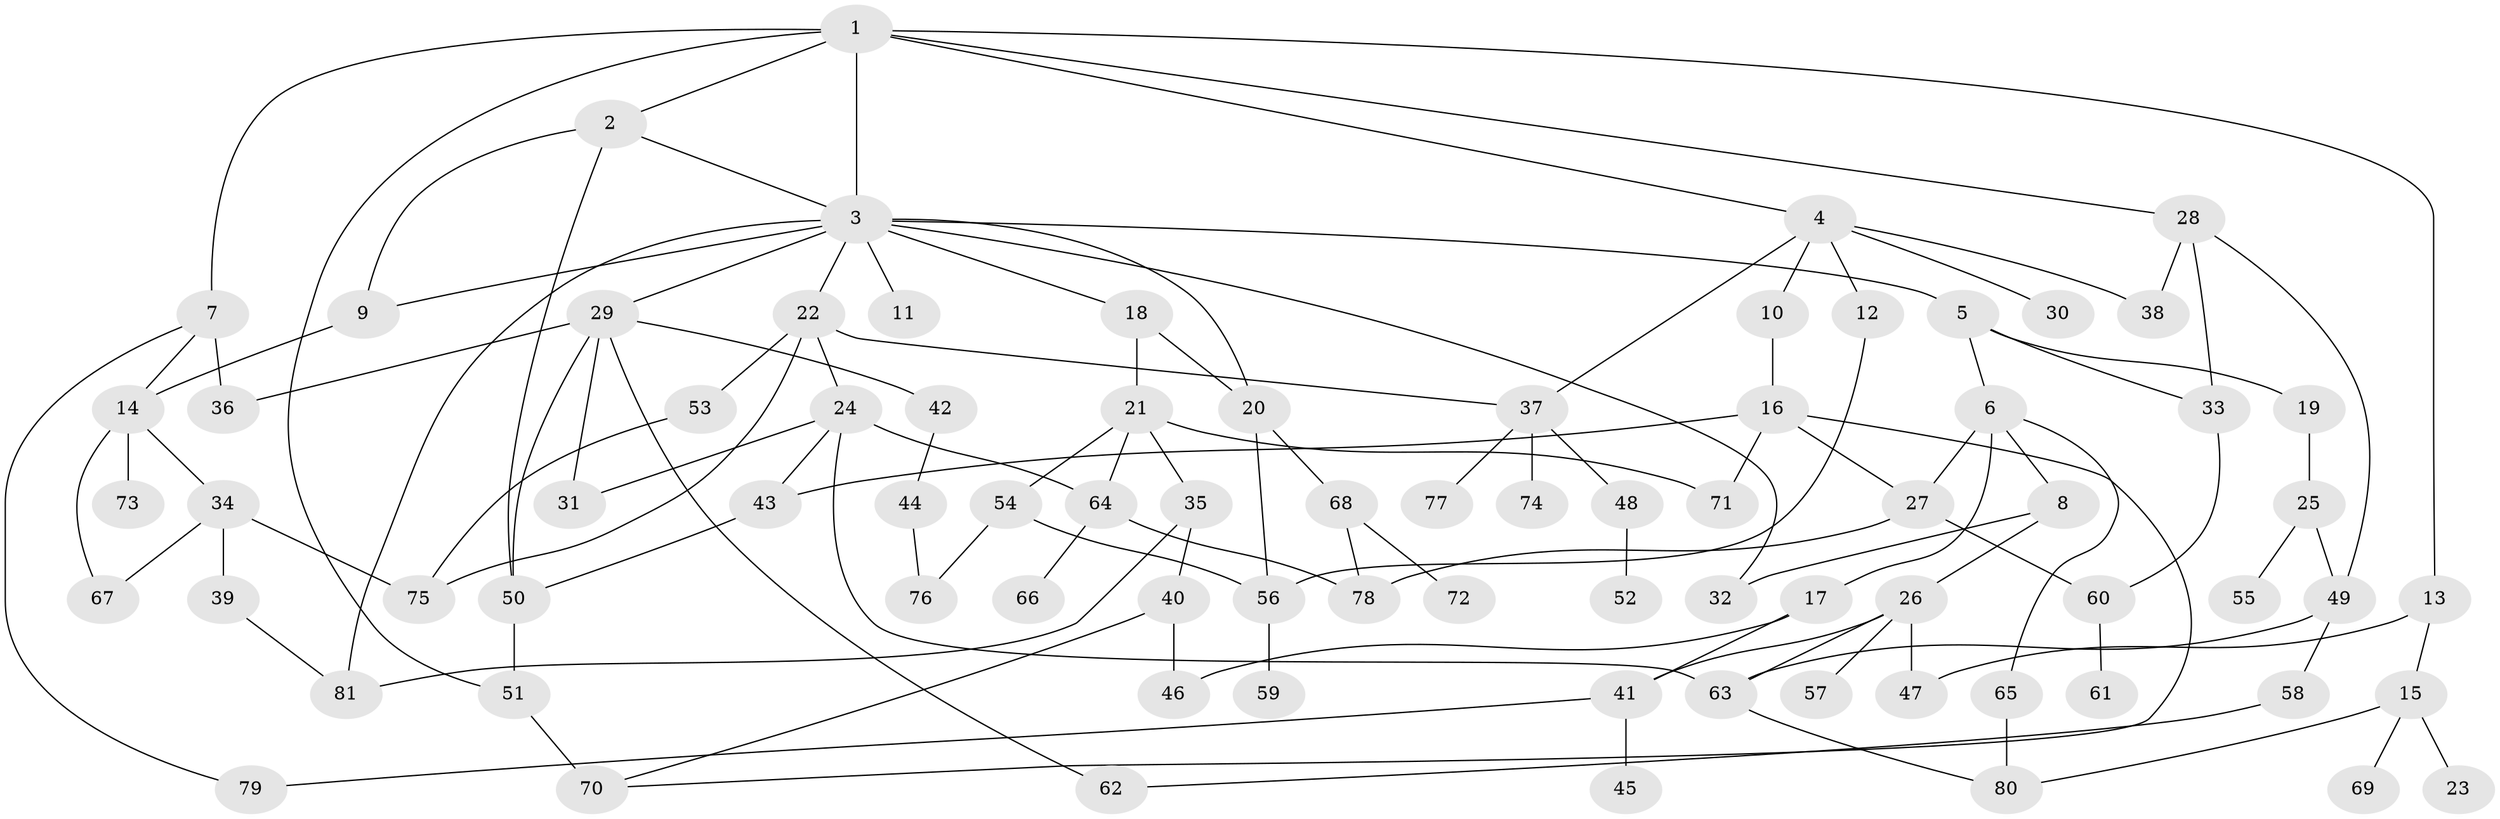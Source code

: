 // Generated by graph-tools (version 1.1) at 2025/25/03/09/25 03:25:30]
// undirected, 81 vertices, 120 edges
graph export_dot {
graph [start="1"]
  node [color=gray90,style=filled];
  1;
  2;
  3;
  4;
  5;
  6;
  7;
  8;
  9;
  10;
  11;
  12;
  13;
  14;
  15;
  16;
  17;
  18;
  19;
  20;
  21;
  22;
  23;
  24;
  25;
  26;
  27;
  28;
  29;
  30;
  31;
  32;
  33;
  34;
  35;
  36;
  37;
  38;
  39;
  40;
  41;
  42;
  43;
  44;
  45;
  46;
  47;
  48;
  49;
  50;
  51;
  52;
  53;
  54;
  55;
  56;
  57;
  58;
  59;
  60;
  61;
  62;
  63;
  64;
  65;
  66;
  67;
  68;
  69;
  70;
  71;
  72;
  73;
  74;
  75;
  76;
  77;
  78;
  79;
  80;
  81;
  1 -- 2;
  1 -- 3;
  1 -- 4;
  1 -- 7;
  1 -- 13;
  1 -- 28;
  1 -- 51;
  2 -- 9;
  2 -- 3;
  2 -- 50;
  3 -- 5;
  3 -- 9;
  3 -- 11;
  3 -- 18;
  3 -- 22;
  3 -- 29;
  3 -- 32;
  3 -- 81;
  3 -- 20;
  4 -- 10;
  4 -- 12;
  4 -- 30;
  4 -- 37;
  4 -- 38;
  5 -- 6;
  5 -- 19;
  5 -- 33;
  6 -- 8;
  6 -- 17;
  6 -- 27;
  6 -- 65;
  7 -- 36;
  7 -- 79;
  7 -- 14;
  8 -- 26;
  8 -- 32;
  9 -- 14;
  10 -- 16;
  12 -- 56;
  13 -- 15;
  13 -- 47;
  14 -- 34;
  14 -- 67;
  14 -- 73;
  15 -- 23;
  15 -- 69;
  15 -- 80;
  16 -- 71;
  16 -- 70;
  16 -- 43;
  16 -- 27;
  17 -- 41;
  17 -- 46;
  18 -- 20;
  18 -- 21;
  19 -- 25;
  20 -- 68;
  20 -- 56;
  21 -- 35;
  21 -- 54;
  21 -- 64;
  21 -- 71;
  22 -- 24;
  22 -- 53;
  22 -- 37;
  22 -- 75;
  24 -- 43;
  24 -- 64;
  24 -- 63;
  24 -- 31;
  25 -- 55;
  25 -- 49;
  26 -- 47;
  26 -- 57;
  26 -- 63;
  26 -- 41;
  27 -- 60;
  27 -- 78;
  28 -- 38;
  28 -- 49;
  28 -- 33;
  29 -- 31;
  29 -- 42;
  29 -- 50;
  29 -- 62;
  29 -- 36;
  33 -- 60;
  34 -- 39;
  34 -- 75;
  34 -- 67;
  35 -- 40;
  35 -- 81;
  37 -- 48;
  37 -- 74;
  37 -- 77;
  39 -- 81;
  40 -- 46;
  40 -- 70;
  41 -- 45;
  41 -- 79;
  42 -- 44;
  43 -- 50;
  44 -- 76;
  48 -- 52;
  49 -- 58;
  49 -- 63;
  50 -- 51;
  51 -- 70;
  53 -- 75;
  54 -- 76;
  54 -- 56;
  56 -- 59;
  58 -- 62;
  60 -- 61;
  63 -- 80;
  64 -- 66;
  64 -- 78;
  65 -- 80;
  68 -- 72;
  68 -- 78;
}
